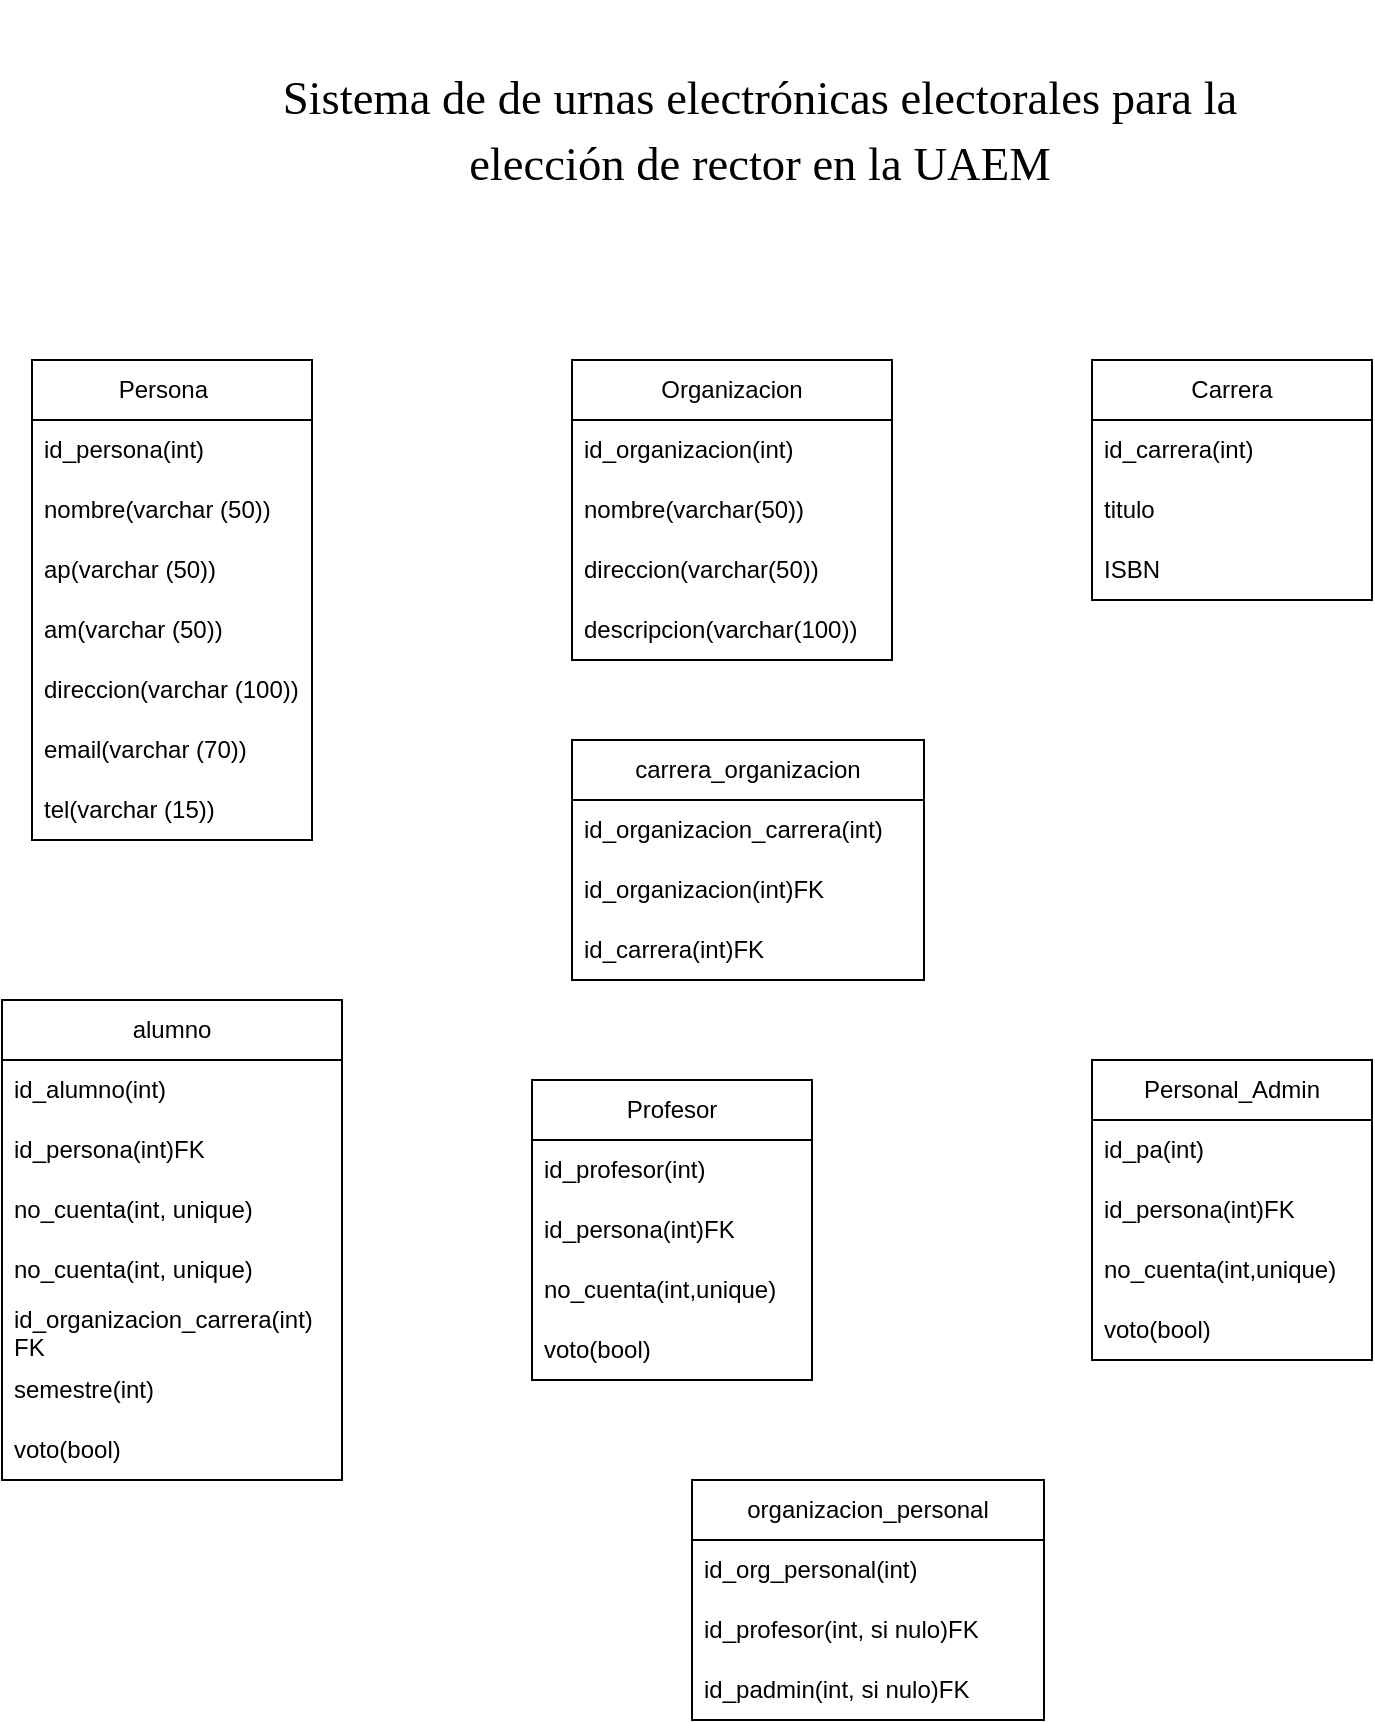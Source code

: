 <mxfile version="24.7.17">
  <diagram name="Página-1" id="ZESvHFQFA6Nktnz29sru">
    <mxGraphModel dx="1218" dy="823" grid="1" gridSize="10" guides="1" tooltips="1" connect="1" arrows="1" fold="1" page="1" pageScale="1" pageWidth="827" pageHeight="1169" math="0" shadow="0">
      <root>
        <mxCell id="0" />
        <mxCell id="1" parent="0" />
        <mxCell id="9UQlHMel0eSpgDiuG_w1-1" value="&lt;blockquote style=&quot;margin: 0 0 0 40px; border: none; padding: 0px;&quot;&gt;&lt;span id=&quot;docs-internal-guid-4a916840-7fff-700b-f2bb-add1c65270a2&quot;&gt;&lt;p style=&quot;line-height: 1.38; margin-top: 0pt; margin-bottom: 0pt;&quot; dir=&quot;ltr&quot;&gt;&lt;span style=&quot;font-size: 17.5pt; font-family: Comfortaa, cursive; font-variant-numeric: normal; font-variant-east-asian: normal; font-variant-alternates: normal; font-variant-position: normal; vertical-align: baseline; white-space-collapse: preserve;&quot;&gt;Sistema de de urnas electrónicas electorales para la elección de rector en la UAEM&lt;/span&gt;&lt;/p&gt;&lt;/span&gt;&lt;/blockquote&gt;" style="text;html=1;align=center;verticalAlign=middle;whiteSpace=wrap;rounded=0;fontSize=23;" vertex="1" parent="1">
          <mxGeometry x="149" y="60" width="530" height="130" as="geometry" />
        </mxCell>
        <mxCell id="9UQlHMel0eSpgDiuG_w1-2" value="Persona&lt;span style=&quot;white-space: pre;&quot;&gt;&#x9;&lt;/span&gt;" style="swimlane;fontStyle=0;childLayout=stackLayout;horizontal=1;startSize=30;horizontalStack=0;resizeParent=1;resizeParentMax=0;resizeLast=0;collapsible=1;marginBottom=0;whiteSpace=wrap;html=1;" vertex="1" parent="1">
          <mxGeometry x="70" y="240" width="140" height="240" as="geometry" />
        </mxCell>
        <mxCell id="9UQlHMel0eSpgDiuG_w1-3" value="id_persona(int)" style="text;strokeColor=none;fillColor=none;align=left;verticalAlign=middle;spacingLeft=4;spacingRight=4;overflow=hidden;points=[[0,0.5],[1,0.5]];portConstraint=eastwest;rotatable=0;whiteSpace=wrap;html=1;" vertex="1" parent="9UQlHMel0eSpgDiuG_w1-2">
          <mxGeometry y="30" width="140" height="30" as="geometry" />
        </mxCell>
        <mxCell id="9UQlHMel0eSpgDiuG_w1-4" value="nombre(varchar (50))" style="text;strokeColor=none;fillColor=none;align=left;verticalAlign=middle;spacingLeft=4;spacingRight=4;overflow=hidden;points=[[0,0.5],[1,0.5]];portConstraint=eastwest;rotatable=0;whiteSpace=wrap;html=1;" vertex="1" parent="9UQlHMel0eSpgDiuG_w1-2">
          <mxGeometry y="60" width="140" height="30" as="geometry" />
        </mxCell>
        <mxCell id="9UQlHMel0eSpgDiuG_w1-6" value="ap(varchar (50))" style="text;strokeColor=none;fillColor=none;align=left;verticalAlign=middle;spacingLeft=4;spacingRight=4;overflow=hidden;points=[[0,0.5],[1,0.5]];portConstraint=eastwest;rotatable=0;whiteSpace=wrap;html=1;" vertex="1" parent="9UQlHMel0eSpgDiuG_w1-2">
          <mxGeometry y="90" width="140" height="30" as="geometry" />
        </mxCell>
        <mxCell id="9UQlHMel0eSpgDiuG_w1-7" value="am(varchar (50))" style="text;strokeColor=none;fillColor=none;align=left;verticalAlign=middle;spacingLeft=4;spacingRight=4;overflow=hidden;points=[[0,0.5],[1,0.5]];portConstraint=eastwest;rotatable=0;whiteSpace=wrap;html=1;" vertex="1" parent="9UQlHMel0eSpgDiuG_w1-2">
          <mxGeometry y="120" width="140" height="30" as="geometry" />
        </mxCell>
        <mxCell id="9UQlHMel0eSpgDiuG_w1-8" value="direccion(varchar (100))" style="text;strokeColor=none;fillColor=none;align=left;verticalAlign=middle;spacingLeft=4;spacingRight=4;overflow=hidden;points=[[0,0.5],[1,0.5]];portConstraint=eastwest;rotatable=0;whiteSpace=wrap;html=1;" vertex="1" parent="9UQlHMel0eSpgDiuG_w1-2">
          <mxGeometry y="150" width="140" height="30" as="geometry" />
        </mxCell>
        <mxCell id="9UQlHMel0eSpgDiuG_w1-9" value="email(varchar (70))" style="text;strokeColor=none;fillColor=none;align=left;verticalAlign=middle;spacingLeft=4;spacingRight=4;overflow=hidden;points=[[0,0.5],[1,0.5]];portConstraint=eastwest;rotatable=0;whiteSpace=wrap;html=1;" vertex="1" parent="9UQlHMel0eSpgDiuG_w1-2">
          <mxGeometry y="180" width="140" height="30" as="geometry" />
        </mxCell>
        <mxCell id="9UQlHMel0eSpgDiuG_w1-10" value="tel(varchar (15))" style="text;strokeColor=none;fillColor=none;align=left;verticalAlign=middle;spacingLeft=4;spacingRight=4;overflow=hidden;points=[[0,0.5],[1,0.5]];portConstraint=eastwest;rotatable=0;whiteSpace=wrap;html=1;" vertex="1" parent="9UQlHMel0eSpgDiuG_w1-2">
          <mxGeometry y="210" width="140" height="30" as="geometry" />
        </mxCell>
        <mxCell id="9UQlHMel0eSpgDiuG_w1-11" value="Organizacion" style="swimlane;fontStyle=0;childLayout=stackLayout;horizontal=1;startSize=30;horizontalStack=0;resizeParent=1;resizeParentMax=0;resizeLast=0;collapsible=1;marginBottom=0;whiteSpace=wrap;html=1;" vertex="1" parent="1">
          <mxGeometry x="340" y="240" width="160" height="150" as="geometry" />
        </mxCell>
        <mxCell id="9UQlHMel0eSpgDiuG_w1-12" value="id_organizacion(int)" style="text;strokeColor=none;fillColor=none;align=left;verticalAlign=middle;spacingLeft=4;spacingRight=4;overflow=hidden;points=[[0,0.5],[1,0.5]];portConstraint=eastwest;rotatable=0;whiteSpace=wrap;html=1;" vertex="1" parent="9UQlHMel0eSpgDiuG_w1-11">
          <mxGeometry y="30" width="160" height="30" as="geometry" />
        </mxCell>
        <mxCell id="9UQlHMel0eSpgDiuG_w1-13" value="nombre(varchar(50))" style="text;strokeColor=none;fillColor=none;align=left;verticalAlign=middle;spacingLeft=4;spacingRight=4;overflow=hidden;points=[[0,0.5],[1,0.5]];portConstraint=eastwest;rotatable=0;whiteSpace=wrap;html=1;" vertex="1" parent="9UQlHMel0eSpgDiuG_w1-11">
          <mxGeometry y="60" width="160" height="30" as="geometry" />
        </mxCell>
        <mxCell id="9UQlHMel0eSpgDiuG_w1-14" value="direccion(varchar(50))" style="text;strokeColor=none;fillColor=none;align=left;verticalAlign=middle;spacingLeft=4;spacingRight=4;overflow=hidden;points=[[0,0.5],[1,0.5]];portConstraint=eastwest;rotatable=0;whiteSpace=wrap;html=1;" vertex="1" parent="9UQlHMel0eSpgDiuG_w1-11">
          <mxGeometry y="90" width="160" height="30" as="geometry" />
        </mxCell>
        <mxCell id="9UQlHMel0eSpgDiuG_w1-46" value="descripcion(varchar(100))" style="text;strokeColor=none;fillColor=none;align=left;verticalAlign=middle;spacingLeft=4;spacingRight=4;overflow=hidden;points=[[0,0.5],[1,0.5]];portConstraint=eastwest;rotatable=0;whiteSpace=wrap;html=1;" vertex="1" parent="9UQlHMel0eSpgDiuG_w1-11">
          <mxGeometry y="120" width="160" height="30" as="geometry" />
        </mxCell>
        <mxCell id="9UQlHMel0eSpgDiuG_w1-15" value="Carrera" style="swimlane;fontStyle=0;childLayout=stackLayout;horizontal=1;startSize=30;horizontalStack=0;resizeParent=1;resizeParentMax=0;resizeLast=0;collapsible=1;marginBottom=0;whiteSpace=wrap;html=1;" vertex="1" parent="1">
          <mxGeometry x="600" y="240" width="140" height="120" as="geometry" />
        </mxCell>
        <mxCell id="9UQlHMel0eSpgDiuG_w1-16" value="id_carrera(int)" style="text;strokeColor=none;fillColor=none;align=left;verticalAlign=middle;spacingLeft=4;spacingRight=4;overflow=hidden;points=[[0,0.5],[1,0.5]];portConstraint=eastwest;rotatable=0;whiteSpace=wrap;html=1;" vertex="1" parent="9UQlHMel0eSpgDiuG_w1-15">
          <mxGeometry y="30" width="140" height="30" as="geometry" />
        </mxCell>
        <mxCell id="9UQlHMel0eSpgDiuG_w1-17" value="titulo" style="text;strokeColor=none;fillColor=none;align=left;verticalAlign=middle;spacingLeft=4;spacingRight=4;overflow=hidden;points=[[0,0.5],[1,0.5]];portConstraint=eastwest;rotatable=0;whiteSpace=wrap;html=1;" vertex="1" parent="9UQlHMel0eSpgDiuG_w1-15">
          <mxGeometry y="60" width="140" height="30" as="geometry" />
        </mxCell>
        <mxCell id="9UQlHMel0eSpgDiuG_w1-18" value="ISBN" style="text;strokeColor=none;fillColor=none;align=left;verticalAlign=middle;spacingLeft=4;spacingRight=4;overflow=hidden;points=[[0,0.5],[1,0.5]];portConstraint=eastwest;rotatable=0;whiteSpace=wrap;html=1;" vertex="1" parent="9UQlHMel0eSpgDiuG_w1-15">
          <mxGeometry y="90" width="140" height="30" as="geometry" />
        </mxCell>
        <mxCell id="9UQlHMel0eSpgDiuG_w1-23" value="carrera_organizacion" style="swimlane;fontStyle=0;childLayout=stackLayout;horizontal=1;startSize=30;horizontalStack=0;resizeParent=1;resizeParentMax=0;resizeLast=0;collapsible=1;marginBottom=0;whiteSpace=wrap;html=1;" vertex="1" parent="1">
          <mxGeometry x="340" y="430" width="176" height="120" as="geometry" />
        </mxCell>
        <mxCell id="9UQlHMel0eSpgDiuG_w1-24" value="id_organizacion_carrera(int)" style="text;strokeColor=none;fillColor=none;align=left;verticalAlign=middle;spacingLeft=4;spacingRight=4;overflow=hidden;points=[[0,0.5],[1,0.5]];portConstraint=eastwest;rotatable=0;whiteSpace=wrap;html=1;" vertex="1" parent="9UQlHMel0eSpgDiuG_w1-23">
          <mxGeometry y="30" width="176" height="30" as="geometry" />
        </mxCell>
        <mxCell id="9UQlHMel0eSpgDiuG_w1-25" value="id_organizacion(int)FK" style="text;strokeColor=none;fillColor=none;align=left;verticalAlign=middle;spacingLeft=4;spacingRight=4;overflow=hidden;points=[[0,0.5],[1,0.5]];portConstraint=eastwest;rotatable=0;whiteSpace=wrap;html=1;" vertex="1" parent="9UQlHMel0eSpgDiuG_w1-23">
          <mxGeometry y="60" width="176" height="30" as="geometry" />
        </mxCell>
        <mxCell id="9UQlHMel0eSpgDiuG_w1-26" value="id_carrera(int)FK" style="text;strokeColor=none;fillColor=none;align=left;verticalAlign=middle;spacingLeft=4;spacingRight=4;overflow=hidden;points=[[0,0.5],[1,0.5]];portConstraint=eastwest;rotatable=0;whiteSpace=wrap;html=1;" vertex="1" parent="9UQlHMel0eSpgDiuG_w1-23">
          <mxGeometry y="90" width="176" height="30" as="geometry" />
        </mxCell>
        <mxCell id="9UQlHMel0eSpgDiuG_w1-28" value="alumno" style="swimlane;fontStyle=0;childLayout=stackLayout;horizontal=1;startSize=30;horizontalStack=0;resizeParent=1;resizeParentMax=0;resizeLast=0;collapsible=1;marginBottom=0;whiteSpace=wrap;html=1;" vertex="1" parent="1">
          <mxGeometry x="55" y="560" width="170" height="240" as="geometry" />
        </mxCell>
        <mxCell id="9UQlHMel0eSpgDiuG_w1-29" value="id_alumno(int)" style="text;strokeColor=none;fillColor=none;align=left;verticalAlign=middle;spacingLeft=4;spacingRight=4;overflow=hidden;points=[[0,0.5],[1,0.5]];portConstraint=eastwest;rotatable=0;whiteSpace=wrap;html=1;" vertex="1" parent="9UQlHMel0eSpgDiuG_w1-28">
          <mxGeometry y="30" width="170" height="30" as="geometry" />
        </mxCell>
        <mxCell id="9UQlHMel0eSpgDiuG_w1-30" value="id_persona(int)FK" style="text;strokeColor=none;fillColor=none;align=left;verticalAlign=middle;spacingLeft=4;spacingRight=4;overflow=hidden;points=[[0,0.5],[1,0.5]];portConstraint=eastwest;rotatable=0;whiteSpace=wrap;html=1;" vertex="1" parent="9UQlHMel0eSpgDiuG_w1-28">
          <mxGeometry y="60" width="170" height="30" as="geometry" />
        </mxCell>
        <mxCell id="9UQlHMel0eSpgDiuG_w1-31" value="no_cuenta(int, unique)" style="text;strokeColor=none;fillColor=none;align=left;verticalAlign=middle;spacingLeft=4;spacingRight=4;overflow=hidden;points=[[0,0.5],[1,0.5]];portConstraint=eastwest;rotatable=0;whiteSpace=wrap;html=1;" vertex="1" parent="9UQlHMel0eSpgDiuG_w1-28">
          <mxGeometry y="90" width="170" height="30" as="geometry" />
        </mxCell>
        <mxCell id="9UQlHMel0eSpgDiuG_w1-32" value="no_cuenta(int, unique)" style="text;strokeColor=none;fillColor=none;align=left;verticalAlign=middle;spacingLeft=4;spacingRight=4;overflow=hidden;points=[[0,0.5],[1,0.5]];portConstraint=eastwest;rotatable=0;whiteSpace=wrap;html=1;" vertex="1" parent="9UQlHMel0eSpgDiuG_w1-28">
          <mxGeometry y="120" width="170" height="30" as="geometry" />
        </mxCell>
        <mxCell id="9UQlHMel0eSpgDiuG_w1-33" value="id_organizacion_carrera(int) FK" style="text;strokeColor=none;fillColor=none;align=left;verticalAlign=middle;spacingLeft=4;spacingRight=4;overflow=hidden;points=[[0,0.5],[1,0.5]];portConstraint=eastwest;rotatable=0;whiteSpace=wrap;html=1;" vertex="1" parent="9UQlHMel0eSpgDiuG_w1-28">
          <mxGeometry y="150" width="170" height="30" as="geometry" />
        </mxCell>
        <mxCell id="9UQlHMel0eSpgDiuG_w1-34" value="semestre(int)" style="text;strokeColor=none;fillColor=none;align=left;verticalAlign=middle;spacingLeft=4;spacingRight=4;overflow=hidden;points=[[0,0.5],[1,0.5]];portConstraint=eastwest;rotatable=0;whiteSpace=wrap;html=1;" vertex="1" parent="9UQlHMel0eSpgDiuG_w1-28">
          <mxGeometry y="180" width="170" height="30" as="geometry" />
        </mxCell>
        <mxCell id="9UQlHMel0eSpgDiuG_w1-35" value="voto(bool)" style="text;strokeColor=none;fillColor=none;align=left;verticalAlign=middle;spacingLeft=4;spacingRight=4;overflow=hidden;points=[[0,0.5],[1,0.5]];portConstraint=eastwest;rotatable=0;whiteSpace=wrap;html=1;" vertex="1" parent="9UQlHMel0eSpgDiuG_w1-28">
          <mxGeometry y="210" width="170" height="30" as="geometry" />
        </mxCell>
        <mxCell id="9UQlHMel0eSpgDiuG_w1-36" value="Profesor" style="swimlane;fontStyle=0;childLayout=stackLayout;horizontal=1;startSize=30;horizontalStack=0;resizeParent=1;resizeParentMax=0;resizeLast=0;collapsible=1;marginBottom=0;whiteSpace=wrap;html=1;" vertex="1" parent="1">
          <mxGeometry x="320" y="600" width="140" height="150" as="geometry" />
        </mxCell>
        <mxCell id="9UQlHMel0eSpgDiuG_w1-37" value="id_profesor(int)" style="text;strokeColor=none;fillColor=none;align=left;verticalAlign=middle;spacingLeft=4;spacingRight=4;overflow=hidden;points=[[0,0.5],[1,0.5]];portConstraint=eastwest;rotatable=0;whiteSpace=wrap;html=1;" vertex="1" parent="9UQlHMel0eSpgDiuG_w1-36">
          <mxGeometry y="30" width="140" height="30" as="geometry" />
        </mxCell>
        <mxCell id="9UQlHMel0eSpgDiuG_w1-39" value="id_persona(int)FK" style="text;strokeColor=none;fillColor=none;align=left;verticalAlign=middle;spacingLeft=4;spacingRight=4;overflow=hidden;points=[[0,0.5],[1,0.5]];portConstraint=eastwest;rotatable=0;whiteSpace=wrap;html=1;" vertex="1" parent="9UQlHMel0eSpgDiuG_w1-36">
          <mxGeometry y="60" width="140" height="30" as="geometry" />
        </mxCell>
        <mxCell id="9UQlHMel0eSpgDiuG_w1-38" value="no_cuenta(int,unique)" style="text;strokeColor=none;fillColor=none;align=left;verticalAlign=middle;spacingLeft=4;spacingRight=4;overflow=hidden;points=[[0,0.5],[1,0.5]];portConstraint=eastwest;rotatable=0;whiteSpace=wrap;html=1;" vertex="1" parent="9UQlHMel0eSpgDiuG_w1-36">
          <mxGeometry y="90" width="140" height="30" as="geometry" />
        </mxCell>
        <mxCell id="9UQlHMel0eSpgDiuG_w1-40" value="voto(bool)" style="text;strokeColor=none;fillColor=none;align=left;verticalAlign=middle;spacingLeft=4;spacingRight=4;overflow=hidden;points=[[0,0.5],[1,0.5]];portConstraint=eastwest;rotatable=0;whiteSpace=wrap;html=1;" vertex="1" parent="9UQlHMel0eSpgDiuG_w1-36">
          <mxGeometry y="120" width="140" height="30" as="geometry" />
        </mxCell>
        <mxCell id="9UQlHMel0eSpgDiuG_w1-41" value="Personal_Admin" style="swimlane;fontStyle=0;childLayout=stackLayout;horizontal=1;startSize=30;horizontalStack=0;resizeParent=1;resizeParentMax=0;resizeLast=0;collapsible=1;marginBottom=0;whiteSpace=wrap;html=1;" vertex="1" parent="1">
          <mxGeometry x="600" y="590" width="140" height="150" as="geometry" />
        </mxCell>
        <mxCell id="9UQlHMel0eSpgDiuG_w1-42" value="id_pa(int)" style="text;strokeColor=none;fillColor=none;align=left;verticalAlign=middle;spacingLeft=4;spacingRight=4;overflow=hidden;points=[[0,0.5],[1,0.5]];portConstraint=eastwest;rotatable=0;whiteSpace=wrap;html=1;" vertex="1" parent="9UQlHMel0eSpgDiuG_w1-41">
          <mxGeometry y="30" width="140" height="30" as="geometry" />
        </mxCell>
        <mxCell id="9UQlHMel0eSpgDiuG_w1-43" value="id_persona(int)FK" style="text;strokeColor=none;fillColor=none;align=left;verticalAlign=middle;spacingLeft=4;spacingRight=4;overflow=hidden;points=[[0,0.5],[1,0.5]];portConstraint=eastwest;rotatable=0;whiteSpace=wrap;html=1;" vertex="1" parent="9UQlHMel0eSpgDiuG_w1-41">
          <mxGeometry y="60" width="140" height="30" as="geometry" />
        </mxCell>
        <mxCell id="9UQlHMel0eSpgDiuG_w1-44" value="no_cuenta(int,unique)" style="text;strokeColor=none;fillColor=none;align=left;verticalAlign=middle;spacingLeft=4;spacingRight=4;overflow=hidden;points=[[0,0.5],[1,0.5]];portConstraint=eastwest;rotatable=0;whiteSpace=wrap;html=1;" vertex="1" parent="9UQlHMel0eSpgDiuG_w1-41">
          <mxGeometry y="90" width="140" height="30" as="geometry" />
        </mxCell>
        <mxCell id="9UQlHMel0eSpgDiuG_w1-45" value="voto(bool)" style="text;strokeColor=none;fillColor=none;align=left;verticalAlign=middle;spacingLeft=4;spacingRight=4;overflow=hidden;points=[[0,0.5],[1,0.5]];portConstraint=eastwest;rotatable=0;whiteSpace=wrap;html=1;" vertex="1" parent="9UQlHMel0eSpgDiuG_w1-41">
          <mxGeometry y="120" width="140" height="30" as="geometry" />
        </mxCell>
        <mxCell id="9UQlHMel0eSpgDiuG_w1-56" value="organizacion_personal" style="swimlane;fontStyle=0;childLayout=stackLayout;horizontal=1;startSize=30;horizontalStack=0;resizeParent=1;resizeParentMax=0;resizeLast=0;collapsible=1;marginBottom=0;whiteSpace=wrap;html=1;" vertex="1" parent="1">
          <mxGeometry x="400" y="800" width="176" height="120" as="geometry" />
        </mxCell>
        <mxCell id="9UQlHMel0eSpgDiuG_w1-57" value="id_org_personal(int)" style="text;strokeColor=none;fillColor=none;align=left;verticalAlign=middle;spacingLeft=4;spacingRight=4;overflow=hidden;points=[[0,0.5],[1,0.5]];portConstraint=eastwest;rotatable=0;whiteSpace=wrap;html=1;" vertex="1" parent="9UQlHMel0eSpgDiuG_w1-56">
          <mxGeometry y="30" width="176" height="30" as="geometry" />
        </mxCell>
        <mxCell id="9UQlHMel0eSpgDiuG_w1-58" value="id_profesor(int, si nulo)FK" style="text;strokeColor=none;fillColor=none;align=left;verticalAlign=middle;spacingLeft=4;spacingRight=4;overflow=hidden;points=[[0,0.5],[1,0.5]];portConstraint=eastwest;rotatable=0;whiteSpace=wrap;html=1;" vertex="1" parent="9UQlHMel0eSpgDiuG_w1-56">
          <mxGeometry y="60" width="176" height="30" as="geometry" />
        </mxCell>
        <mxCell id="9UQlHMel0eSpgDiuG_w1-59" value="id_padmin(int, si nulo)FK" style="text;strokeColor=none;fillColor=none;align=left;verticalAlign=middle;spacingLeft=4;spacingRight=4;overflow=hidden;points=[[0,0.5],[1,0.5]];portConstraint=eastwest;rotatable=0;whiteSpace=wrap;html=1;" vertex="1" parent="9UQlHMel0eSpgDiuG_w1-56">
          <mxGeometry y="90" width="176" height="30" as="geometry" />
        </mxCell>
      </root>
    </mxGraphModel>
  </diagram>
</mxfile>
